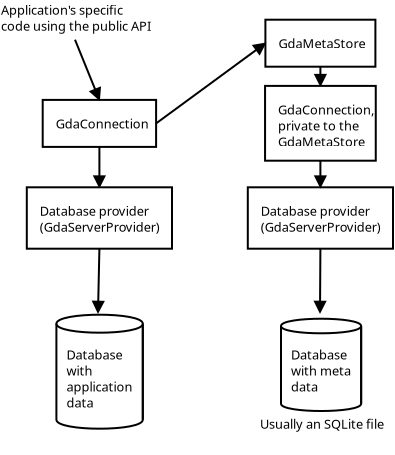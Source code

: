 <?xml version="1.0" encoding="UTF-8"?>
<dia:diagram xmlns:dia="http://www.lysator.liu.se/~alla/dia/">
  <dia:layer name="Arrière-plan" visible="true">
    <dia:object type="AADL - Memory" version="0" id="O0">
      <dia:attribute name="obj_pos">
        <dia:point val="7.02,20.45"/>
      </dia:attribute>
      <dia:attribute name="obj_bb">
        <dia:rectangle val="5.87,19.3;12.47,27.6"/>
      </dia:attribute>
      <dia:attribute name="elem_corner">
        <dia:point val="7.02,20.45"/>
      </dia:attribute>
      <dia:attribute name="elem_width">
        <dia:real val="4.3"/>
      </dia:attribute>
      <dia:attribute name="elem_height">
        <dia:real val="6.0"/>
      </dia:attribute>
      <dia:attribute name="obj_pos">
        <dia:point val="7.02,20.45"/>
      </dia:attribute>
      <dia:attribute name="obj_bb">
        <dia:rectangle val="5.87,19.3;12.47,27.6"/>
      </dia:attribute>
      <dia:attribute name="elem_corner">
        <dia:point val="7.02,20.45"/>
      </dia:attribute>
      <dia:attribute name="elem_width">
        <dia:real val="4.3"/>
      </dia:attribute>
      <dia:attribute name="elem_height">
        <dia:real val="6.0"/>
      </dia:attribute>
      <dia:attribute name="declaration">
        <dia:string>##</dia:string>
      </dia:attribute>
      <dia:attribute name="line_colour">
        <dia:color val="#000000"/>
      </dia:attribute>
      <dia:attribute name="fill_colour">
        <dia:color val="#ffffff"/>
      </dia:attribute>
      <dia:attribute name="name">
        <dia:composite type="text">
          <dia:attribute name="string">
            <dia:string>#Database
with
application
data#</dia:string>
          </dia:attribute>
          <dia:attribute name="font">
            <dia:font family="sans" style="0" name="Helvetica"/>
          </dia:attribute>
          <dia:attribute name="height">
            <dia:real val="0.8"/>
          </dia:attribute>
          <dia:attribute name="pos">
            <dia:point val="7.52,22.692"/>
          </dia:attribute>
          <dia:attribute name="color">
            <dia:color val="#000000"/>
          </dia:attribute>
          <dia:attribute name="alignment">
            <dia:enum val="0"/>
          </dia:attribute>
        </dia:composite>
      </dia:attribute>
      <dia:attribute name="aadlbox_ports"/>
      <dia:attribute name="aadlbox_connections"/>
    </dia:object>
    <dia:group>
      <dia:object type="Standard - Box" version="0" id="O1">
        <dia:attribute name="obj_pos">
          <dia:point val="17.47,5.85"/>
        </dia:attribute>
        <dia:attribute name="obj_bb">
          <dia:rectangle val="17.42,5.8;23.02,8.25"/>
        </dia:attribute>
        <dia:attribute name="elem_corner">
          <dia:point val="17.47,5.85"/>
        </dia:attribute>
        <dia:attribute name="elem_width">
          <dia:real val="5.5"/>
        </dia:attribute>
        <dia:attribute name="elem_height">
          <dia:real val="2.35"/>
        </dia:attribute>
        <dia:attribute name="show_background">
          <dia:boolean val="true"/>
        </dia:attribute>
      </dia:object>
      <dia:object type="Standard - Text" version="1" id="O2">
        <dia:attribute name="obj_pos">
          <dia:point val="18.12,7.275"/>
        </dia:attribute>
        <dia:attribute name="obj_bb">
          <dia:rectangle val="18.12,6.732;22.293,7.673"/>
        </dia:attribute>
        <dia:attribute name="text">
          <dia:composite type="text">
            <dia:attribute name="string">
              <dia:string>#GdaMetaStore#</dia:string>
            </dia:attribute>
            <dia:attribute name="font">
              <dia:font family="sans" style="0" name="Helvetica"/>
            </dia:attribute>
            <dia:attribute name="height">
              <dia:real val="0.8"/>
            </dia:attribute>
            <dia:attribute name="pos">
              <dia:point val="18.12,7.275"/>
            </dia:attribute>
            <dia:attribute name="color">
              <dia:color val="#000000"/>
            </dia:attribute>
            <dia:attribute name="alignment">
              <dia:enum val="0"/>
            </dia:attribute>
          </dia:composite>
        </dia:attribute>
        <dia:attribute name="valign">
          <dia:enum val="3"/>
        </dia:attribute>
      </dia:object>
    </dia:group>
    <dia:object type="Standard - Line" version="0" id="O3">
      <dia:attribute name="obj_pos">
        <dia:point val="12.005,11.035"/>
      </dia:attribute>
      <dia:attribute name="obj_bb">
        <dia:rectangle val="11.935,6.592;17.806,11.105"/>
      </dia:attribute>
      <dia:attribute name="conn_endpoints">
        <dia:point val="12.005,11.035"/>
        <dia:point val="17.47,7.025"/>
      </dia:attribute>
      <dia:attribute name="numcp">
        <dia:int val="1"/>
      </dia:attribute>
      <dia:attribute name="end_arrow">
        <dia:enum val="3"/>
      </dia:attribute>
      <dia:attribute name="end_arrow_length">
        <dia:real val="0.5"/>
      </dia:attribute>
      <dia:attribute name="end_arrow_width">
        <dia:real val="0.5"/>
      </dia:attribute>
      <dia:connections>
        <dia:connection handle="0" to="O4" connection="4"/>
        <dia:connection handle="1" to="O1" connection="3"/>
      </dia:connections>
    </dia:object>
    <dia:group>
      <dia:object type="Standard - Box" version="0" id="O4">
        <dia:attribute name="obj_pos">
          <dia:point val="6.335,9.86"/>
        </dia:attribute>
        <dia:attribute name="obj_bb">
          <dia:rectangle val="6.285,9.81;12.055,12.26"/>
        </dia:attribute>
        <dia:attribute name="elem_corner">
          <dia:point val="6.335,9.86"/>
        </dia:attribute>
        <dia:attribute name="elem_width">
          <dia:real val="5.67"/>
        </dia:attribute>
        <dia:attribute name="elem_height">
          <dia:real val="2.35"/>
        </dia:attribute>
        <dia:attribute name="show_background">
          <dia:boolean val="true"/>
        </dia:attribute>
      </dia:object>
      <dia:object type="Standard - Text" version="1" id="O5">
        <dia:attribute name="obj_pos">
          <dia:point val="6.985,11.285"/>
        </dia:attribute>
        <dia:attribute name="obj_bb">
          <dia:rectangle val="6.985,10.742;11.467,11.682"/>
        </dia:attribute>
        <dia:attribute name="text">
          <dia:composite type="text">
            <dia:attribute name="string">
              <dia:string>#GdaConnection#</dia:string>
            </dia:attribute>
            <dia:attribute name="font">
              <dia:font family="sans" style="0" name="Helvetica"/>
            </dia:attribute>
            <dia:attribute name="height">
              <dia:real val="0.8"/>
            </dia:attribute>
            <dia:attribute name="pos">
              <dia:point val="6.985,11.285"/>
            </dia:attribute>
            <dia:attribute name="color">
              <dia:color val="#000000"/>
            </dia:attribute>
            <dia:attribute name="alignment">
              <dia:enum val="0"/>
            </dia:attribute>
          </dia:composite>
        </dia:attribute>
        <dia:attribute name="valign">
          <dia:enum val="3"/>
        </dia:attribute>
      </dia:object>
    </dia:group>
    <dia:object type="Standard - Line" version="0" id="O6">
      <dia:attribute name="obj_pos">
        <dia:point val="9.17,12.21"/>
      </dia:attribute>
      <dia:attribute name="obj_bb">
        <dia:rectangle val="8.67,12.16;9.67,14.28"/>
      </dia:attribute>
      <dia:attribute name="conn_endpoints">
        <dia:point val="9.17,12.21"/>
        <dia:point val="9.17,14.23"/>
      </dia:attribute>
      <dia:attribute name="numcp">
        <dia:int val="1"/>
      </dia:attribute>
      <dia:attribute name="end_arrow">
        <dia:enum val="3"/>
      </dia:attribute>
      <dia:attribute name="end_arrow_length">
        <dia:real val="0.5"/>
      </dia:attribute>
      <dia:attribute name="end_arrow_width">
        <dia:real val="0.5"/>
      </dia:attribute>
      <dia:connections>
        <dia:connection handle="0" to="O4" connection="6"/>
        <dia:connection handle="1" to="O7" connection="1"/>
      </dia:connections>
    </dia:object>
    <dia:group>
      <dia:object type="Standard - Box" version="0" id="O7">
        <dia:attribute name="obj_pos">
          <dia:point val="5.54,14.23"/>
        </dia:attribute>
        <dia:attribute name="obj_bb">
          <dia:rectangle val="5.49,14.18;12.85,17.35"/>
        </dia:attribute>
        <dia:attribute name="elem_corner">
          <dia:point val="5.54,14.23"/>
        </dia:attribute>
        <dia:attribute name="elem_width">
          <dia:real val="7.26"/>
        </dia:attribute>
        <dia:attribute name="elem_height">
          <dia:real val="3.07"/>
        </dia:attribute>
        <dia:attribute name="show_background">
          <dia:boolean val="true"/>
        </dia:attribute>
      </dia:object>
      <dia:object type="Standard - Text" version="1" id="O8">
        <dia:attribute name="obj_pos">
          <dia:point val="6.19,15.655"/>
        </dia:attribute>
        <dia:attribute name="obj_bb">
          <dia:rectangle val="6.19,15.113;12.148,16.852"/>
        </dia:attribute>
        <dia:attribute name="text">
          <dia:composite type="text">
            <dia:attribute name="string">
              <dia:string>#Database provider
(GdaServerProvider)#</dia:string>
            </dia:attribute>
            <dia:attribute name="font">
              <dia:font family="sans" style="0" name="Helvetica"/>
            </dia:attribute>
            <dia:attribute name="height">
              <dia:real val="0.8"/>
            </dia:attribute>
            <dia:attribute name="pos">
              <dia:point val="6.19,15.655"/>
            </dia:attribute>
            <dia:attribute name="color">
              <dia:color val="#000000"/>
            </dia:attribute>
            <dia:attribute name="alignment">
              <dia:enum val="0"/>
            </dia:attribute>
          </dia:composite>
        </dia:attribute>
        <dia:attribute name="valign">
          <dia:enum val="3"/>
        </dia:attribute>
      </dia:object>
    </dia:group>
    <dia:object type="Standard - Line" version="0" id="O9">
      <dia:attribute name="obj_pos">
        <dia:point val="9.17,17.3"/>
      </dia:attribute>
      <dia:attribute name="obj_bb">
        <dia:rectangle val="8.599,17.249;9.601,20.561"/>
      </dia:attribute>
      <dia:attribute name="conn_endpoints">
        <dia:point val="9.17,17.3"/>
        <dia:point val="9.1,20.5"/>
      </dia:attribute>
      <dia:attribute name="numcp">
        <dia:int val="1"/>
      </dia:attribute>
      <dia:attribute name="end_arrow">
        <dia:enum val="3"/>
      </dia:attribute>
      <dia:attribute name="end_arrow_length">
        <dia:real val="0.5"/>
      </dia:attribute>
      <dia:attribute name="end_arrow_width">
        <dia:real val="0.5"/>
      </dia:attribute>
      <dia:connections>
        <dia:connection handle="0" to="O7" connection="6"/>
      </dia:connections>
    </dia:object>
    <dia:group>
      <dia:object type="Standard - Box" version="0" id="O10">
        <dia:attribute name="obj_pos">
          <dia:point val="16.59,14.23"/>
        </dia:attribute>
        <dia:attribute name="obj_bb">
          <dia:rectangle val="16.54,14.18;23.9,17.35"/>
        </dia:attribute>
        <dia:attribute name="elem_corner">
          <dia:point val="16.59,14.23"/>
        </dia:attribute>
        <dia:attribute name="elem_width">
          <dia:real val="7.26"/>
        </dia:attribute>
        <dia:attribute name="elem_height">
          <dia:real val="3.07"/>
        </dia:attribute>
        <dia:attribute name="show_background">
          <dia:boolean val="true"/>
        </dia:attribute>
      </dia:object>
      <dia:object type="Standard - Text" version="1" id="O11">
        <dia:attribute name="obj_pos">
          <dia:point val="17.24,15.655"/>
        </dia:attribute>
        <dia:attribute name="obj_bb">
          <dia:rectangle val="17.24,15.113;23.198,16.852"/>
        </dia:attribute>
        <dia:attribute name="text">
          <dia:composite type="text">
            <dia:attribute name="string">
              <dia:string>#Database provider
(GdaServerProvider)#</dia:string>
            </dia:attribute>
            <dia:attribute name="font">
              <dia:font family="sans" style="0" name="Helvetica"/>
            </dia:attribute>
            <dia:attribute name="height">
              <dia:real val="0.8"/>
            </dia:attribute>
            <dia:attribute name="pos">
              <dia:point val="17.24,15.655"/>
            </dia:attribute>
            <dia:attribute name="color">
              <dia:color val="#000000"/>
            </dia:attribute>
            <dia:attribute name="alignment">
              <dia:enum val="0"/>
            </dia:attribute>
          </dia:composite>
        </dia:attribute>
        <dia:attribute name="valign">
          <dia:enum val="3"/>
        </dia:attribute>
      </dia:object>
    </dia:group>
    <dia:object type="Standard - Line" version="0" id="O12">
      <dia:attribute name="obj_pos">
        <dia:point val="20.22,8.2"/>
      </dia:attribute>
      <dia:attribute name="obj_bb">
        <dia:rectangle val="19.72,8.15;20.72,9.21"/>
      </dia:attribute>
      <dia:attribute name="conn_endpoints">
        <dia:point val="20.22,8.2"/>
        <dia:point val="20.22,9.16"/>
      </dia:attribute>
      <dia:attribute name="numcp">
        <dia:int val="1"/>
      </dia:attribute>
      <dia:attribute name="end_arrow">
        <dia:enum val="3"/>
      </dia:attribute>
      <dia:attribute name="end_arrow_length">
        <dia:real val="0.5"/>
      </dia:attribute>
      <dia:attribute name="end_arrow_width">
        <dia:real val="0.5"/>
      </dia:attribute>
      <dia:connections>
        <dia:connection handle="0" to="O1" connection="6"/>
        <dia:connection handle="1" to="O19" connection="1"/>
      </dia:connections>
    </dia:object>
    <dia:object type="AADL - Memory" version="0" id="O13">
      <dia:attribute name="obj_pos">
        <dia:point val="18.25,20.68"/>
      </dia:attribute>
      <dia:attribute name="obj_bb">
        <dia:rectangle val="17.1,19.53;23.34,26.687"/>
      </dia:attribute>
      <dia:attribute name="elem_corner">
        <dia:point val="18.25,20.68"/>
      </dia:attribute>
      <dia:attribute name="elem_width">
        <dia:real val="3.94"/>
      </dia:attribute>
      <dia:attribute name="elem_height">
        <dia:real val="4.857"/>
      </dia:attribute>
      <dia:attribute name="obj_pos">
        <dia:point val="18.25,20.68"/>
      </dia:attribute>
      <dia:attribute name="obj_bb">
        <dia:rectangle val="17.1,19.53;23.34,26.687"/>
      </dia:attribute>
      <dia:attribute name="elem_corner">
        <dia:point val="18.25,20.68"/>
      </dia:attribute>
      <dia:attribute name="elem_width">
        <dia:real val="3.94"/>
      </dia:attribute>
      <dia:attribute name="elem_height">
        <dia:real val="4.857"/>
      </dia:attribute>
      <dia:attribute name="declaration">
        <dia:string>##</dia:string>
      </dia:attribute>
      <dia:attribute name="line_colour">
        <dia:color val="#000000"/>
      </dia:attribute>
      <dia:attribute name="fill_colour">
        <dia:color val="#ffffff"/>
      </dia:attribute>
      <dia:attribute name="name">
        <dia:composite type="text">
          <dia:attribute name="string">
            <dia:string>#Database
with meta
data#</dia:string>
          </dia:attribute>
          <dia:attribute name="font">
            <dia:font family="sans" style="0" name="Helvetica"/>
          </dia:attribute>
          <dia:attribute name="height">
            <dia:real val="0.8"/>
          </dia:attribute>
          <dia:attribute name="pos">
            <dia:point val="18.75,22.694"/>
          </dia:attribute>
          <dia:attribute name="color">
            <dia:color val="#000000"/>
          </dia:attribute>
          <dia:attribute name="alignment">
            <dia:enum val="0"/>
          </dia:attribute>
        </dia:composite>
      </dia:attribute>
      <dia:attribute name="aadlbox_ports"/>
      <dia:attribute name="aadlbox_connections"/>
    </dia:object>
    <dia:object type="Standard - Line" version="0" id="O14">
      <dia:attribute name="obj_pos">
        <dia:point val="20.22,17.3"/>
      </dia:attribute>
      <dia:attribute name="obj_bb">
        <dia:rectangle val="19.7,17.25;20.7,20.553"/>
      </dia:attribute>
      <dia:attribute name="conn_endpoints">
        <dia:point val="20.22,17.3"/>
        <dia:point val="20.2,20.5"/>
      </dia:attribute>
      <dia:attribute name="numcp">
        <dia:int val="1"/>
      </dia:attribute>
      <dia:attribute name="end_arrow">
        <dia:enum val="3"/>
      </dia:attribute>
      <dia:attribute name="end_arrow_length">
        <dia:real val="0.5"/>
      </dia:attribute>
      <dia:attribute name="end_arrow_width">
        <dia:real val="0.5"/>
      </dia:attribute>
      <dia:connections>
        <dia:connection handle="0" to="O10" connection="6"/>
      </dia:connections>
    </dia:object>
    <dia:object type="Standard - Text" version="1" id="O15">
      <dia:attribute name="obj_pos">
        <dia:point val="17.2,26.3"/>
      </dia:attribute>
      <dia:attribute name="obj_bb">
        <dia:rectangle val="17.2,25.758;23.4,26.698"/>
      </dia:attribute>
      <dia:attribute name="text">
        <dia:composite type="text">
          <dia:attribute name="string">
            <dia:string>#Usually an SQLite file#</dia:string>
          </dia:attribute>
          <dia:attribute name="font">
            <dia:font family="sans" style="0" name="Helvetica"/>
          </dia:attribute>
          <dia:attribute name="height">
            <dia:real val="0.8"/>
          </dia:attribute>
          <dia:attribute name="pos">
            <dia:point val="17.2,26.3"/>
          </dia:attribute>
          <dia:attribute name="color">
            <dia:color val="#000000"/>
          </dia:attribute>
          <dia:attribute name="alignment">
            <dia:enum val="0"/>
          </dia:attribute>
        </dia:composite>
      </dia:attribute>
      <dia:attribute name="valign">
        <dia:enum val="3"/>
      </dia:attribute>
    </dia:object>
    <dia:object type="Standard - Text" version="1" id="O16">
      <dia:attribute name="obj_pos">
        <dia:point val="4.25,5.6"/>
      </dia:attribute>
      <dia:attribute name="obj_bb">
        <dia:rectangle val="4.25,5.058;11.61,6.798"/>
      </dia:attribute>
      <dia:attribute name="text">
        <dia:composite type="text">
          <dia:attribute name="string">
            <dia:string>#Application's specific
code using the public API#</dia:string>
          </dia:attribute>
          <dia:attribute name="font">
            <dia:font family="sans" style="0" name="Helvetica"/>
          </dia:attribute>
          <dia:attribute name="height">
            <dia:real val="0.8"/>
          </dia:attribute>
          <dia:attribute name="pos">
            <dia:point val="4.25,5.6"/>
          </dia:attribute>
          <dia:attribute name="color">
            <dia:color val="#000000"/>
          </dia:attribute>
          <dia:attribute name="alignment">
            <dia:enum val="0"/>
          </dia:attribute>
        </dia:composite>
      </dia:attribute>
      <dia:attribute name="valign">
        <dia:enum val="3"/>
      </dia:attribute>
    </dia:object>
    <dia:object type="Standard - Line" version="0" id="O17">
      <dia:attribute name="obj_pos">
        <dia:point val="7.95,6.85"/>
      </dia:attribute>
      <dia:attribute name="obj_bb">
        <dia:rectangle val="7.885,6.785;9.652,10.094"/>
      </dia:attribute>
      <dia:attribute name="conn_endpoints">
        <dia:point val="7.95,6.85"/>
        <dia:point val="9.17,9.86"/>
      </dia:attribute>
      <dia:attribute name="numcp">
        <dia:int val="1"/>
      </dia:attribute>
      <dia:attribute name="end_arrow">
        <dia:enum val="3"/>
      </dia:attribute>
      <dia:attribute name="end_arrow_length">
        <dia:real val="0.5"/>
      </dia:attribute>
      <dia:attribute name="end_arrow_width">
        <dia:real val="0.5"/>
      </dia:attribute>
      <dia:connections>
        <dia:connection handle="1" to="O4" connection="1"/>
      </dia:connections>
    </dia:object>
    <dia:object type="Standard - Line" version="0" id="O18">
      <dia:attribute name="obj_pos">
        <dia:point val="20.22,12.9"/>
      </dia:attribute>
      <dia:attribute name="obj_bb">
        <dia:rectangle val="19.72,12.85;20.72,14.28"/>
      </dia:attribute>
      <dia:attribute name="conn_endpoints">
        <dia:point val="20.22,12.9"/>
        <dia:point val="20.22,14.23"/>
      </dia:attribute>
      <dia:attribute name="numcp">
        <dia:int val="1"/>
      </dia:attribute>
      <dia:attribute name="end_arrow">
        <dia:enum val="3"/>
      </dia:attribute>
      <dia:attribute name="end_arrow_length">
        <dia:real val="0.5"/>
      </dia:attribute>
      <dia:attribute name="end_arrow_width">
        <dia:real val="0.5"/>
      </dia:attribute>
      <dia:connections>
        <dia:connection handle="0" to="O19" connection="6"/>
        <dia:connection handle="1" to="O10" connection="1"/>
      </dia:connections>
    </dia:object>
    <dia:group>
      <dia:object type="Standard - Box" version="0" id="O19">
        <dia:attribute name="obj_pos">
          <dia:point val="17.453,9.16"/>
        </dia:attribute>
        <dia:attribute name="obj_bb">
          <dia:rectangle val="17.402,9.11;23.038,12.95"/>
        </dia:attribute>
        <dia:attribute name="elem_corner">
          <dia:point val="17.453,9.16"/>
        </dia:attribute>
        <dia:attribute name="elem_width">
          <dia:real val="5.535"/>
        </dia:attribute>
        <dia:attribute name="elem_height">
          <dia:real val="3.74"/>
        </dia:attribute>
        <dia:attribute name="show_background">
          <dia:boolean val="true"/>
        </dia:attribute>
      </dia:object>
      <dia:object type="Standard - Text" version="1" id="O20">
        <dia:attribute name="obj_pos">
          <dia:point val="18.102,10.585"/>
        </dia:attribute>
        <dia:attribute name="obj_bb">
          <dia:rectangle val="18.102,10.043;22.77,12.582"/>
        </dia:attribute>
        <dia:attribute name="text">
          <dia:composite type="text">
            <dia:attribute name="string">
              <dia:string>#GdaConnection,
private to the
GdaMetaStore#</dia:string>
            </dia:attribute>
            <dia:attribute name="font">
              <dia:font family="sans" style="0" name="Helvetica"/>
            </dia:attribute>
            <dia:attribute name="height">
              <dia:real val="0.8"/>
            </dia:attribute>
            <dia:attribute name="pos">
              <dia:point val="18.102,10.585"/>
            </dia:attribute>
            <dia:attribute name="color">
              <dia:color val="#000000"/>
            </dia:attribute>
            <dia:attribute name="alignment">
              <dia:enum val="0"/>
            </dia:attribute>
          </dia:composite>
        </dia:attribute>
        <dia:attribute name="valign">
          <dia:enum val="3"/>
        </dia:attribute>
      </dia:object>
    </dia:group>
  </dia:layer>
</dia:diagram>
